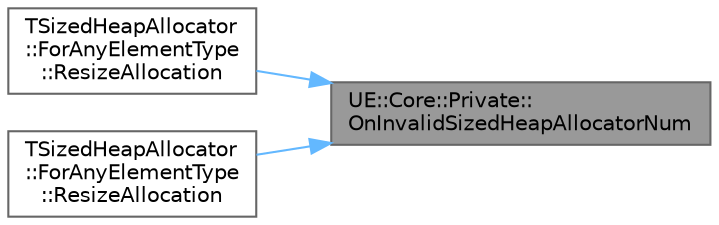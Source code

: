 digraph "UE::Core::Private::OnInvalidSizedHeapAllocatorNum"
{
 // INTERACTIVE_SVG=YES
 // LATEX_PDF_SIZE
  bgcolor="transparent";
  edge [fontname=Helvetica,fontsize=10,labelfontname=Helvetica,labelfontsize=10];
  node [fontname=Helvetica,fontsize=10,shape=box,height=0.2,width=0.4];
  rankdir="RL";
  Node1 [id="Node000001",label="UE::Core::Private::\lOnInvalidSizedHeapAllocatorNum",height=0.2,width=0.4,color="gray40", fillcolor="grey60", style="filled", fontcolor="black",tooltip=" "];
  Node1 -> Node2 [id="edge1_Node000001_Node000002",dir="back",color="steelblue1",style="solid",tooltip=" "];
  Node2 [id="Node000002",label="TSizedHeapAllocator\l::ForAnyElementType\l::ResizeAllocation",height=0.2,width=0.4,color="grey40", fillcolor="white", style="filled",URL="$d0/d56/classTSizedHeapAllocator_1_1ForAnyElementType.html#a25c4e647ea92ba499d18f2fe8ed2fd3b",tooltip=" "];
  Node1 -> Node3 [id="edge2_Node000001_Node000003",dir="back",color="steelblue1",style="solid",tooltip=" "];
  Node3 [id="Node000003",label="TSizedHeapAllocator\l::ForAnyElementType\l::ResizeAllocation",height=0.2,width=0.4,color="grey40", fillcolor="white", style="filled",URL="$d0/d56/classTSizedHeapAllocator_1_1ForAnyElementType.html#ab8cf4299880d2dd94260513a7edbd229",tooltip=" "];
}
